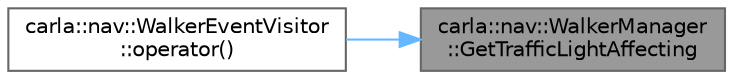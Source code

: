 digraph "carla::nav::WalkerManager::GetTrafficLightAffecting"
{
 // INTERACTIVE_SVG=YES
 // LATEX_PDF_SIZE
  bgcolor="transparent";
  edge [fontname=Helvetica,fontsize=10,labelfontname=Helvetica,labelfontsize=10];
  node [fontname=Helvetica,fontsize=10,shape=box,height=0.2,width=0.4];
  rankdir="RL";
  Node1 [id="Node000001",label="carla::nav::WalkerManager\l::GetTrafficLightAffecting",height=0.2,width=0.4,color="gray40", fillcolor="grey60", style="filled", fontcolor="black",tooltip="return the trafficlight affecting that position"];
  Node1 -> Node2 [id="edge1_Node000001_Node000002",dir="back",color="steelblue1",style="solid",tooltip=" "];
  Node2 [id="Node000002",label="carla::nav::WalkerEventVisitor\l::operator()",height=0.2,width=0.4,color="grey40", fillcolor="white", style="filled",URL="$d6/d38/classcarla_1_1nav_1_1WalkerEventVisitor.html#a0df9ddaf3a46f74775cf7ad544684811",tooltip=" "];
}
